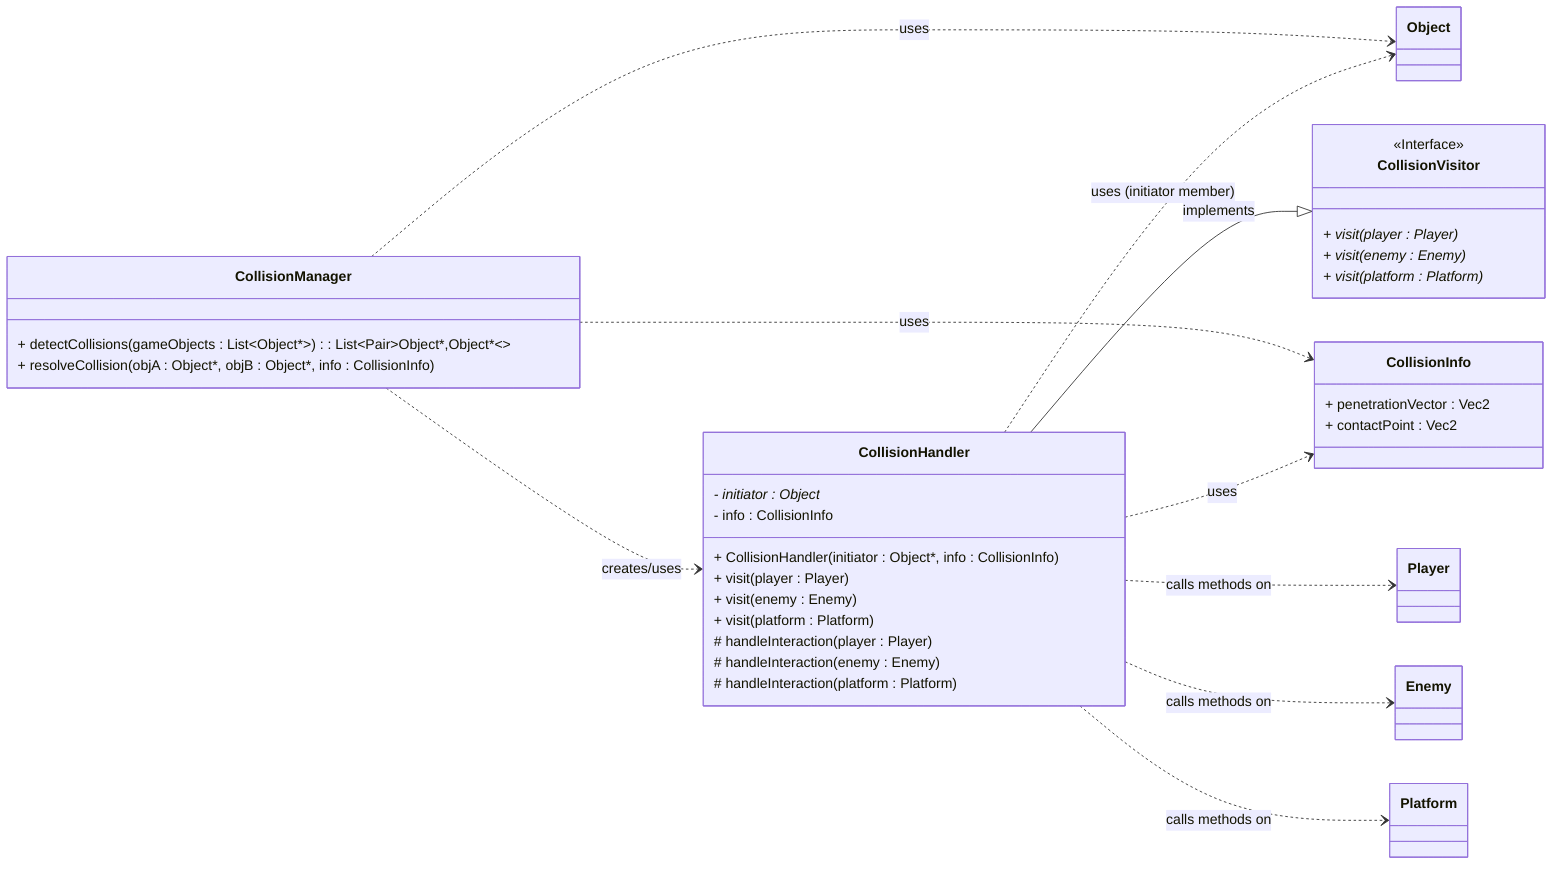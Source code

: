 classDiagram
    direction LR  %% Layout Left-to-Right for better readability
    
    %% Collision System
    
    class CollisionVisitor {
        <<Interface>>
        + visit(player : Player)*
        + visit(enemy : Enemy)*
        + visit(platform : Platform)*
    }

    class CollisionHandler {
        - initiator : Object*
        - info : CollisionInfo
        + CollisionHandler(initiator : Object*, info : CollisionInfo)
        + visit(player : Player)
        + visit(enemy : Enemy)
        + visit(platform : Platform)
        # handleInteraction(player : Player)
        # handleInteraction(enemy : Enemy)
        # handleInteraction(platform : Platform)
    }

    class CollisionInfo {
        + penetrationVector : Vec2
        + contactPoint : Vec2
    }

    class CollisionManager {
        + detectCollisions(gameObjects : List~Object*~) : List~Pair~Object*,Object*~~
        + resolveCollision(objA : Object*, objB : Object*, info : CollisionInfo)
    }
    
    CollisionHandler --|> CollisionVisitor : implements
    CollisionManager ..> Object : uses
    CollisionManager ..> CollisionHandler : creates/uses
    CollisionManager ..> CollisionInfo : uses
    
    CollisionHandler ..> Object : uses (initiator member)
    CollisionHandler ..> CollisionInfo : uses
    CollisionHandler ..> Player : calls methods on
    CollisionHandler ..> Enemy : calls methods on
    CollisionHandler ..> Platform : calls methods on